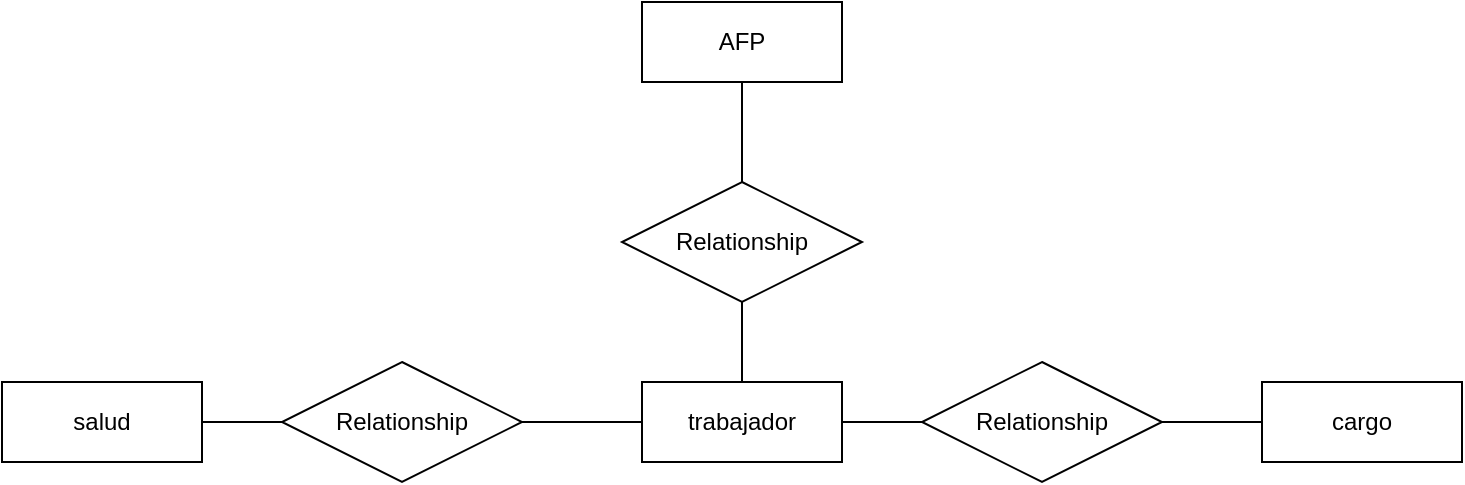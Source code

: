 <mxfile version="24.2.2" type="github">
  <diagram name="Página-1" id="2l_Ldzb5v3pvQE8i6oqE">
    <mxGraphModel dx="987" dy="601" grid="1" gridSize="10" guides="1" tooltips="1" connect="1" arrows="1" fold="1" page="1" pageScale="1" pageWidth="3300" pageHeight="4681" math="0" shadow="0">
      <root>
        <mxCell id="0" />
        <mxCell id="1" parent="0" />
        <mxCell id="-s6CalOqR5dvN9wePT47-33" value="cargo" style="whiteSpace=wrap;html=1;align=center;" vertex="1" parent="1">
          <mxGeometry x="2160" y="1620" width="100" height="40" as="geometry" />
        </mxCell>
        <mxCell id="-s6CalOqR5dvN9wePT47-34" value="AFP" style="whiteSpace=wrap;html=1;align=center;" vertex="1" parent="1">
          <mxGeometry x="1850" y="1430" width="100" height="40" as="geometry" />
        </mxCell>
        <mxCell id="-s6CalOqR5dvN9wePT47-35" value="trabajador" style="whiteSpace=wrap;html=1;align=center;" vertex="1" parent="1">
          <mxGeometry x="1850" y="1620" width="100" height="40" as="geometry" />
        </mxCell>
        <mxCell id="-s6CalOqR5dvN9wePT47-37" value="Relationship" style="shape=rhombus;perimeter=rhombusPerimeter;whiteSpace=wrap;html=1;align=center;" vertex="1" parent="1">
          <mxGeometry x="1670" y="1610" width="120" height="60" as="geometry" />
        </mxCell>
        <mxCell id="-s6CalOqR5dvN9wePT47-38" value="Relationship" style="shape=rhombus;perimeter=rhombusPerimeter;whiteSpace=wrap;html=1;align=center;" vertex="1" parent="1">
          <mxGeometry x="1990" y="1610" width="120" height="60" as="geometry" />
        </mxCell>
        <mxCell id="-s6CalOqR5dvN9wePT47-39" value="Relationship" style="shape=rhombus;perimeter=rhombusPerimeter;whiteSpace=wrap;html=1;align=center;" vertex="1" parent="1">
          <mxGeometry x="1840" y="1520" width="120" height="60" as="geometry" />
        </mxCell>
        <mxCell id="-s6CalOqR5dvN9wePT47-40" value="" style="endArrow=none;html=1;rounded=0;exitX=1;exitY=0.5;exitDx=0;exitDy=0;entryX=0;entryY=0.5;entryDx=0;entryDy=0;" edge="1" parent="1" source="-s6CalOqR5dvN9wePT47-37" target="-s6CalOqR5dvN9wePT47-35">
          <mxGeometry relative="1" as="geometry">
            <mxPoint x="1830" y="1670" as="sourcePoint" />
            <mxPoint x="1880" y="1660" as="targetPoint" />
          </mxGeometry>
        </mxCell>
        <mxCell id="-s6CalOqR5dvN9wePT47-41" value="" style="endArrow=none;html=1;rounded=0;exitX=1;exitY=0.5;exitDx=0;exitDy=0;entryX=0;entryY=0.5;entryDx=0;entryDy=0;" edge="1" parent="1" source="-s6CalOqR5dvN9wePT47-35" target="-s6CalOqR5dvN9wePT47-38">
          <mxGeometry relative="1" as="geometry">
            <mxPoint x="1800" y="1650" as="sourcePoint" />
            <mxPoint x="1860" y="1650" as="targetPoint" />
            <Array as="points" />
          </mxGeometry>
        </mxCell>
        <mxCell id="-s6CalOqR5dvN9wePT47-43" value="" style="endArrow=none;html=1;rounded=0;exitX=1;exitY=0.5;exitDx=0;exitDy=0;entryX=0;entryY=0.5;entryDx=0;entryDy=0;" edge="1" parent="1" source="-s6CalOqR5dvN9wePT47-38" target="-s6CalOqR5dvN9wePT47-33">
          <mxGeometry relative="1" as="geometry">
            <mxPoint x="2180" y="1630" as="sourcePoint" />
            <mxPoint x="2250" y="1630" as="targetPoint" />
            <Array as="points" />
          </mxGeometry>
        </mxCell>
        <mxCell id="-s6CalOqR5dvN9wePT47-44" value="" style="endArrow=none;html=1;rounded=0;exitX=1;exitY=0.5;exitDx=0;exitDy=0;entryX=0;entryY=0.5;entryDx=0;entryDy=0;" edge="1" parent="1" source="-s6CalOqR5dvN9wePT47-36" target="-s6CalOqR5dvN9wePT47-37">
          <mxGeometry relative="1" as="geometry">
            <mxPoint x="1530" y="1639.72" as="sourcePoint" />
            <mxPoint x="1640" y="1639.72" as="targetPoint" />
          </mxGeometry>
        </mxCell>
        <mxCell id="-s6CalOqR5dvN9wePT47-45" value="" style="endArrow=none;html=1;rounded=0;exitX=0.5;exitY=1;exitDx=0;exitDy=0;entryX=0.5;entryY=0;entryDx=0;entryDy=0;" edge="1" parent="1" source="-s6CalOqR5dvN9wePT47-39" target="-s6CalOqR5dvN9wePT47-35">
          <mxGeometry relative="1" as="geometry">
            <mxPoint x="1860" y="1609.44" as="sourcePoint" />
            <mxPoint x="1970" y="1609.44" as="targetPoint" />
            <Array as="points">
              <mxPoint x="1900" y="1600" />
            </Array>
          </mxGeometry>
        </mxCell>
        <mxCell id="-s6CalOqR5dvN9wePT47-46" value="" style="endArrow=none;html=1;rounded=0;exitX=0.5;exitY=1;exitDx=0;exitDy=0;entryX=0.5;entryY=0;entryDx=0;entryDy=0;" edge="1" parent="1" source="-s6CalOqR5dvN9wePT47-34" target="-s6CalOqR5dvN9wePT47-39">
          <mxGeometry relative="1" as="geometry">
            <mxPoint x="1910" y="1590" as="sourcePoint" />
            <mxPoint x="1910" y="1630" as="targetPoint" />
            <Array as="points" />
          </mxGeometry>
        </mxCell>
        <mxCell id="-s6CalOqR5dvN9wePT47-47" value="" style="endArrow=none;html=1;rounded=0;exitX=1;exitY=0.5;exitDx=0;exitDy=0;entryX=0;entryY=0.5;entryDx=0;entryDy=0;" edge="1" parent="1" target="-s6CalOqR5dvN9wePT47-36">
          <mxGeometry relative="1" as="geometry">
            <mxPoint x="1530" y="1639.72" as="sourcePoint" />
            <mxPoint x="1620" y="1640" as="targetPoint" />
          </mxGeometry>
        </mxCell>
        <mxCell id="-s6CalOqR5dvN9wePT47-36" value="salud" style="whiteSpace=wrap;html=1;align=center;" vertex="1" parent="1">
          <mxGeometry x="1530" y="1620" width="100" height="40" as="geometry" />
        </mxCell>
      </root>
    </mxGraphModel>
  </diagram>
</mxfile>
